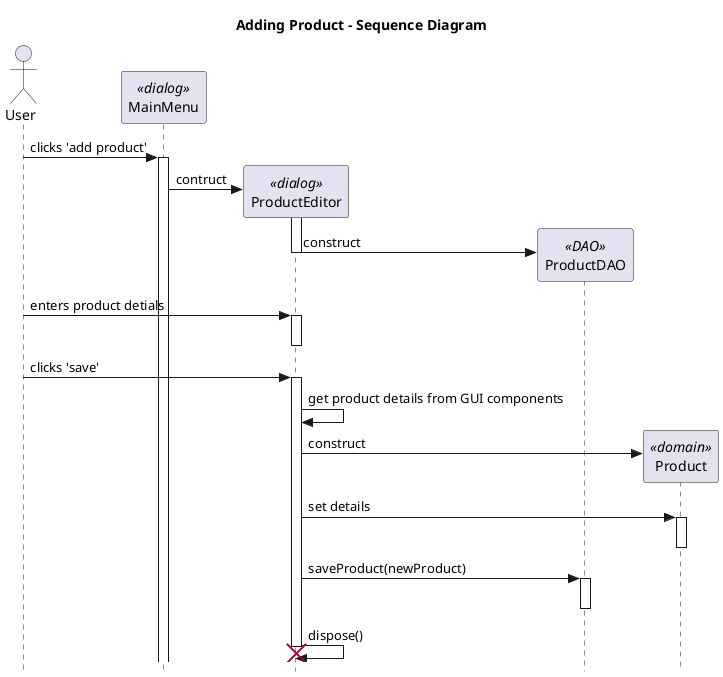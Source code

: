 @startuml
' use strict UML mode
skinparam style strictuml

title Adding Product - Sequence Diagram

actor User
participant "MainMenu" <<dialog>>






User -> MainMenu++ : clicks 'add product'

create ProductEditor <<dialog>>
MainMenu -> ProductEditor : contruct
ProductEditor ++

create ProductDAO <<DAO>>
ProductEditor -> ProductDAO : construct
ProductEditor--

User -> ProductEditor++ : enters product detials
ProductEditor --
User -> ProductEditor++ : clicks 'save'

ProductEditor -> ProductEditor : get product details from GUI components

create Product <<domain>>
ProductEditor -> Product : construct
ProductEditor -> Product++ : set details
Product--

ProductEditor -> ProductDAO++ : saveProduct(newProduct)
ProductDAO--

ProductEditor -> ProductEditor : dispose()
destroy ProductEditor
ProductEditor--

@enduml
